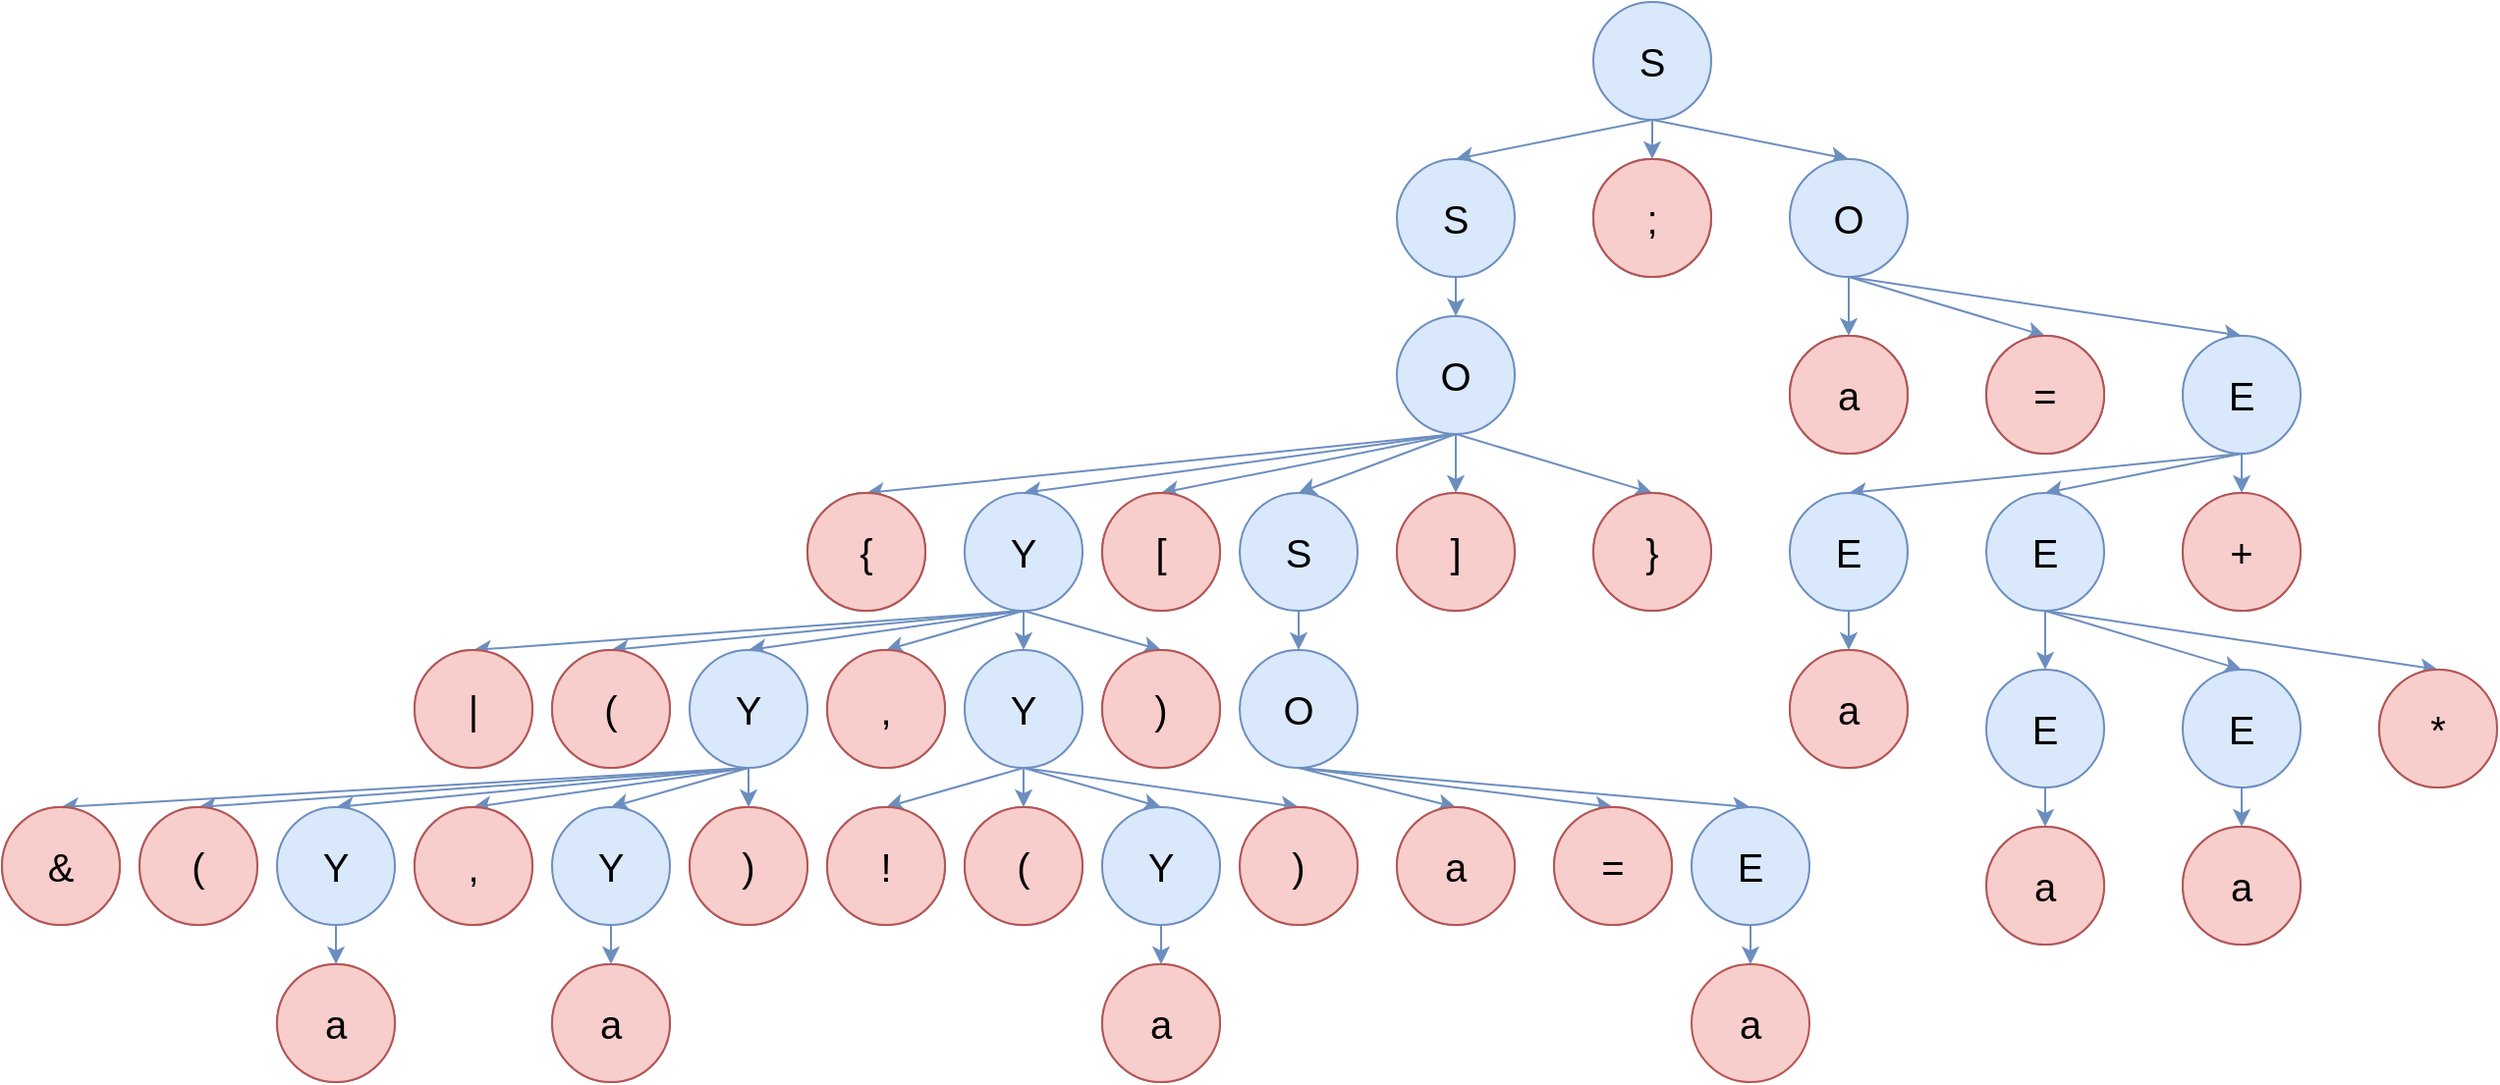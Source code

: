 <mxfile version="14.6.6" type="google"><diagram id="StHqODvnMFcSrdNqTVlQ" name="Page-1"><mxGraphModel dx="2842" dy="900" grid="1" gridSize="10" guides="1" tooltips="1" connect="1" arrows="1" fold="1" page="1" pageScale="1" pageWidth="1169" pageHeight="827" math="0" shadow="0"><root><mxCell id="0"/><mxCell id="1" parent="0"/><mxCell id="F4FoWavv3HBn4hMaq2Xq-37" style="edgeStyle=none;rounded=0;orthogonalLoop=1;jettySize=auto;html=1;exitX=0.5;exitY=1;exitDx=0;exitDy=0;entryX=0.5;entryY=0;entryDx=0;entryDy=0;fillColor=#dae8fc;strokeColor=#6c8ebf;" parent="1" source="F4FoWavv3HBn4hMaq2Xq-1" target="F4FoWavv3HBn4hMaq2Xq-2" edge="1"><mxGeometry relative="1" as="geometry"/></mxCell><mxCell id="F4FoWavv3HBn4hMaq2Xq-38" style="edgeStyle=none;rounded=0;orthogonalLoop=1;jettySize=auto;html=1;exitX=0.5;exitY=1;exitDx=0;exitDy=0;entryX=0.5;entryY=0;entryDx=0;entryDy=0;fillColor=#dae8fc;strokeColor=#6c8ebf;" parent="1" source="F4FoWavv3HBn4hMaq2Xq-1" target="F4FoWavv3HBn4hMaq2Xq-3" edge="1"><mxGeometry relative="1" as="geometry"/></mxCell><mxCell id="F4FoWavv3HBn4hMaq2Xq-39" style="edgeStyle=none;rounded=0;orthogonalLoop=1;jettySize=auto;html=1;exitX=0.5;exitY=1;exitDx=0;exitDy=0;entryX=0.5;entryY=0;entryDx=0;entryDy=0;fillColor=#dae8fc;strokeColor=#6c8ebf;" parent="1" source="F4FoWavv3HBn4hMaq2Xq-1" target="F4FoWavv3HBn4hMaq2Xq-4" edge="1"><mxGeometry relative="1" as="geometry"/></mxCell><mxCell id="F4FoWavv3HBn4hMaq2Xq-1" value="&lt;font style=&quot;font-size: 20px&quot;&gt;S&lt;/font&gt;" style="ellipse;whiteSpace=wrap;html=1;aspect=fixed;fillColor=#dae8fc;strokeColor=#6c8ebf;" parent="1" vertex="1"><mxGeometry x="540" y="370" width="60" height="60" as="geometry"/></mxCell><mxCell id="gOfXsoHcKtNu2dgSrAiv-28" style="edgeStyle=none;rounded=0;orthogonalLoop=1;jettySize=auto;html=1;exitX=0.5;exitY=1;exitDx=0;exitDy=0;entryX=0.5;entryY=0;entryDx=0;entryDy=0;fillColor=#dae8fc;strokeColor=#6c8ebf;" edge="1" parent="1" source="F4FoWavv3HBn4hMaq2Xq-2" target="gOfXsoHcKtNu2dgSrAiv-27"><mxGeometry relative="1" as="geometry"/></mxCell><mxCell id="F4FoWavv3HBn4hMaq2Xq-2" value="&lt;font style=&quot;font-size: 20px&quot;&gt;S&lt;/font&gt;" style="ellipse;whiteSpace=wrap;html=1;aspect=fixed;fillColor=#dae8fc;strokeColor=#6c8ebf;" parent="1" vertex="1"><mxGeometry x="440" y="450" width="60" height="60" as="geometry"/></mxCell><mxCell id="F4FoWavv3HBn4hMaq2Xq-3" value="&lt;font style=&quot;font-size: 20px&quot;&gt;;&lt;/font&gt;" style="ellipse;whiteSpace=wrap;html=1;aspect=fixed;fillColor=#dae8fc;strokeColor=#6c8ebf;" parent="1" vertex="1"><mxGeometry x="540" y="450" width="60" height="60" as="geometry"/></mxCell><mxCell id="F4FoWavv3HBn4hMaq2Xq-44" style="edgeStyle=none;rounded=0;orthogonalLoop=1;jettySize=auto;html=1;exitX=0.5;exitY=1;exitDx=0;exitDy=0;entryX=0.5;entryY=0;entryDx=0;entryDy=0;fillColor=#dae8fc;strokeColor=#6c8ebf;" parent="1" source="F4FoWavv3HBn4hMaq2Xq-4" target="F4FoWavv3HBn4hMaq2Xq-8" edge="1"><mxGeometry relative="1" as="geometry"/></mxCell><mxCell id="F4FoWavv3HBn4hMaq2Xq-45" style="edgeStyle=none;rounded=0;orthogonalLoop=1;jettySize=auto;html=1;exitX=0.5;exitY=1;exitDx=0;exitDy=0;entryX=0.5;entryY=0;entryDx=0;entryDy=0;fillColor=#dae8fc;strokeColor=#6c8ebf;" parent="1" source="F4FoWavv3HBn4hMaq2Xq-4" target="F4FoWavv3HBn4hMaq2Xq-9" edge="1"><mxGeometry relative="1" as="geometry"/></mxCell><mxCell id="F4FoWavv3HBn4hMaq2Xq-46" style="edgeStyle=none;rounded=0;orthogonalLoop=1;jettySize=auto;html=1;exitX=0.5;exitY=1;exitDx=0;exitDy=0;entryX=0.5;entryY=0;entryDx=0;entryDy=0;fillColor=#dae8fc;strokeColor=#6c8ebf;" parent="1" source="F4FoWavv3HBn4hMaq2Xq-4" target="F4FoWavv3HBn4hMaq2Xq-10" edge="1"><mxGeometry relative="1" as="geometry"/></mxCell><mxCell id="F4FoWavv3HBn4hMaq2Xq-4" value="&lt;span style=&quot;font-size: 20px&quot;&gt;O&lt;/span&gt;" style="ellipse;whiteSpace=wrap;html=1;aspect=fixed;fillColor=#dae8fc;strokeColor=#6c8ebf;" parent="1" vertex="1"><mxGeometry x="640" y="450" width="60" height="60" as="geometry"/></mxCell><mxCell id="F4FoWavv3HBn4hMaq2Xq-8" value="&lt;font style=&quot;font-size: 20px&quot;&gt;a&lt;/font&gt;" style="ellipse;whiteSpace=wrap;html=1;aspect=fixed;fillColor=#dae8fc;strokeColor=#6c8ebf;" parent="1" vertex="1"><mxGeometry x="640" y="540" width="60" height="60" as="geometry"/></mxCell><mxCell id="F4FoWavv3HBn4hMaq2Xq-9" value="&lt;font style=&quot;font-size: 20px&quot;&gt;=&lt;/font&gt;" style="ellipse;whiteSpace=wrap;html=1;aspect=fixed;fillColor=#dae8fc;strokeColor=#6c8ebf;" parent="1" vertex="1"><mxGeometry x="740" y="540" width="60" height="60" as="geometry"/></mxCell><mxCell id="gOfXsoHcKtNu2dgSrAiv-20" style="rounded=0;orthogonalLoop=1;jettySize=auto;html=1;exitX=0.5;exitY=1;exitDx=0;exitDy=0;entryX=0.5;entryY=0;entryDx=0;entryDy=0;fillColor=#dae8fc;strokeColor=#6c8ebf;" edge="1" parent="1" source="F4FoWavv3HBn4hMaq2Xq-10" target="gOfXsoHcKtNu2dgSrAiv-9"><mxGeometry relative="1" as="geometry"/></mxCell><mxCell id="gOfXsoHcKtNu2dgSrAiv-21" style="edgeStyle=none;rounded=0;orthogonalLoop=1;jettySize=auto;html=1;exitX=0.5;exitY=1;exitDx=0;exitDy=0;entryX=0.5;entryY=0;entryDx=0;entryDy=0;fillColor=#dae8fc;strokeColor=#6c8ebf;" edge="1" parent="1" source="F4FoWavv3HBn4hMaq2Xq-10" target="gOfXsoHcKtNu2dgSrAiv-10"><mxGeometry relative="1" as="geometry"/></mxCell><mxCell id="gOfXsoHcKtNu2dgSrAiv-22" style="edgeStyle=none;rounded=0;orthogonalLoop=1;jettySize=auto;html=1;exitX=0.5;exitY=1;exitDx=0;exitDy=0;entryX=0.5;entryY=0;entryDx=0;entryDy=0;fillColor=#dae8fc;strokeColor=#6c8ebf;" edge="1" parent="1" source="F4FoWavv3HBn4hMaq2Xq-10" target="gOfXsoHcKtNu2dgSrAiv-11"><mxGeometry relative="1" as="geometry"/></mxCell><mxCell id="F4FoWavv3HBn4hMaq2Xq-10" value="&lt;span style=&quot;font-size: 20px&quot;&gt;E&lt;/span&gt;" style="ellipse;whiteSpace=wrap;html=1;aspect=fixed;fillColor=#dae8fc;strokeColor=#6c8ebf;" parent="1" vertex="1"><mxGeometry x="840" y="540" width="60" height="60" as="geometry"/></mxCell><mxCell id="gOfXsoHcKtNu2dgSrAiv-19" style="edgeStyle=orthogonalEdgeStyle;rounded=0;orthogonalLoop=1;jettySize=auto;html=1;exitX=0.5;exitY=1;exitDx=0;exitDy=0;entryX=0.5;entryY=0;entryDx=0;entryDy=0;fillColor=#dae8fc;strokeColor=#6c8ebf;" edge="1" parent="1" source="gOfXsoHcKtNu2dgSrAiv-9" target="gOfXsoHcKtNu2dgSrAiv-17"><mxGeometry relative="1" as="geometry"/></mxCell><mxCell id="gOfXsoHcKtNu2dgSrAiv-9" value="&lt;font style=&quot;font-size: 20px&quot;&gt;E&lt;/font&gt;" style="ellipse;whiteSpace=wrap;html=1;aspect=fixed;fillColor=#dae8fc;strokeColor=#6c8ebf;" vertex="1" parent="1"><mxGeometry x="640" y="620" width="60" height="60" as="geometry"/></mxCell><mxCell id="gOfXsoHcKtNu2dgSrAiv-18" style="edgeStyle=orthogonalEdgeStyle;rounded=0;orthogonalLoop=1;jettySize=auto;html=1;exitX=0.5;exitY=1;exitDx=0;exitDy=0;entryX=0.5;entryY=0;entryDx=0;entryDy=0;fillColor=#dae8fc;strokeColor=#6c8ebf;" edge="1" parent="1" source="gOfXsoHcKtNu2dgSrAiv-10" target="gOfXsoHcKtNu2dgSrAiv-12"><mxGeometry relative="1" as="geometry"/></mxCell><mxCell id="gOfXsoHcKtNu2dgSrAiv-23" style="edgeStyle=none;rounded=0;orthogonalLoop=1;jettySize=auto;html=1;exitX=0.5;exitY=1;exitDx=0;exitDy=0;entryX=0.5;entryY=0;entryDx=0;entryDy=0;fillColor=#dae8fc;strokeColor=#6c8ebf;" edge="1" parent="1" source="gOfXsoHcKtNu2dgSrAiv-10" target="gOfXsoHcKtNu2dgSrAiv-13"><mxGeometry relative="1" as="geometry"/></mxCell><mxCell id="gOfXsoHcKtNu2dgSrAiv-24" style="edgeStyle=none;rounded=0;orthogonalLoop=1;jettySize=auto;html=1;exitX=0.5;exitY=1;exitDx=0;exitDy=0;entryX=0.5;entryY=0;entryDx=0;entryDy=0;fillColor=#dae8fc;strokeColor=#6c8ebf;" edge="1" parent="1" source="gOfXsoHcKtNu2dgSrAiv-10" target="gOfXsoHcKtNu2dgSrAiv-14"><mxGeometry relative="1" as="geometry"/></mxCell><mxCell id="gOfXsoHcKtNu2dgSrAiv-10" value="&lt;font style=&quot;font-size: 20px&quot;&gt;E&lt;/font&gt;" style="ellipse;whiteSpace=wrap;html=1;aspect=fixed;fillColor=#dae8fc;strokeColor=#6c8ebf;" vertex="1" parent="1"><mxGeometry x="740" y="620" width="60" height="60" as="geometry"/></mxCell><mxCell id="gOfXsoHcKtNu2dgSrAiv-11" value="&lt;span style=&quot;font-size: 20px&quot;&gt;+&lt;/span&gt;" style="ellipse;whiteSpace=wrap;html=1;aspect=fixed;fillColor=#dae8fc;strokeColor=#6c8ebf;" vertex="1" parent="1"><mxGeometry x="840" y="620" width="60" height="60" as="geometry"/></mxCell><mxCell id="gOfXsoHcKtNu2dgSrAiv-25" style="edgeStyle=none;rounded=0;orthogonalLoop=1;jettySize=auto;html=1;exitX=0.5;exitY=1;exitDx=0;exitDy=0;entryX=0.5;entryY=0;entryDx=0;entryDy=0;fillColor=#dae8fc;strokeColor=#6c8ebf;" edge="1" parent="1" source="gOfXsoHcKtNu2dgSrAiv-12" target="gOfXsoHcKtNu2dgSrAiv-16"><mxGeometry relative="1" as="geometry"/></mxCell><mxCell id="gOfXsoHcKtNu2dgSrAiv-12" value="&lt;font style=&quot;font-size: 20px&quot;&gt;E&lt;/font&gt;" style="ellipse;whiteSpace=wrap;html=1;aspect=fixed;fillColor=#dae8fc;strokeColor=#6c8ebf;" vertex="1" parent="1"><mxGeometry x="740" y="710" width="60" height="60" as="geometry"/></mxCell><mxCell id="gOfXsoHcKtNu2dgSrAiv-26" style="edgeStyle=none;rounded=0;orthogonalLoop=1;jettySize=auto;html=1;exitX=0.5;exitY=1;exitDx=0;exitDy=0;entryX=0.5;entryY=0;entryDx=0;entryDy=0;fillColor=#dae8fc;strokeColor=#6c8ebf;" edge="1" parent="1" source="gOfXsoHcKtNu2dgSrAiv-13" target="gOfXsoHcKtNu2dgSrAiv-15"><mxGeometry relative="1" as="geometry"/></mxCell><mxCell id="gOfXsoHcKtNu2dgSrAiv-13" value="&lt;font style=&quot;font-size: 20px&quot;&gt;E&lt;/font&gt;" style="ellipse;whiteSpace=wrap;html=1;aspect=fixed;fillColor=#dae8fc;strokeColor=#6c8ebf;" vertex="1" parent="1"><mxGeometry x="840" y="710" width="60" height="60" as="geometry"/></mxCell><mxCell id="gOfXsoHcKtNu2dgSrAiv-14" value="&lt;span style=&quot;font-size: 20px&quot;&gt;*&lt;/span&gt;" style="ellipse;whiteSpace=wrap;html=1;aspect=fixed;fillColor=#dae8fc;strokeColor=#6c8ebf;" vertex="1" parent="1"><mxGeometry x="940" y="710" width="60" height="60" as="geometry"/></mxCell><mxCell id="gOfXsoHcKtNu2dgSrAiv-15" value="&lt;font style=&quot;font-size: 20px&quot;&gt;a&lt;/font&gt;" style="ellipse;whiteSpace=wrap;html=1;aspect=fixed;fillColor=#dae8fc;strokeColor=#6c8ebf;" vertex="1" parent="1"><mxGeometry x="840" y="790" width="60" height="60" as="geometry"/></mxCell><mxCell id="gOfXsoHcKtNu2dgSrAiv-16" value="&lt;font style=&quot;font-size: 20px&quot;&gt;a&lt;/font&gt;" style="ellipse;whiteSpace=wrap;html=1;aspect=fixed;fillColor=#dae8fc;strokeColor=#6c8ebf;" vertex="1" parent="1"><mxGeometry x="740" y="790" width="60" height="60" as="geometry"/></mxCell><mxCell id="gOfXsoHcKtNu2dgSrAiv-17" value="&lt;font style=&quot;font-size: 20px&quot;&gt;a&lt;/font&gt;" style="ellipse;whiteSpace=wrap;html=1;aspect=fixed;fillColor=#dae8fc;strokeColor=#6c8ebf;" vertex="1" parent="1"><mxGeometry x="640" y="700" width="60" height="60" as="geometry"/></mxCell><mxCell id="gOfXsoHcKtNu2dgSrAiv-35" style="edgeStyle=none;rounded=0;orthogonalLoop=1;jettySize=auto;html=1;exitX=0.5;exitY=1;exitDx=0;exitDy=0;entryX=0.5;entryY=0;entryDx=0;entryDy=0;fillColor=#dae8fc;strokeColor=#6c8ebf;" edge="1" parent="1" source="gOfXsoHcKtNu2dgSrAiv-27" target="gOfXsoHcKtNu2dgSrAiv-32"><mxGeometry relative="1" as="geometry"/></mxCell><mxCell id="gOfXsoHcKtNu2dgSrAiv-36" style="edgeStyle=none;rounded=0;orthogonalLoop=1;jettySize=auto;html=1;exitX=0.5;exitY=1;exitDx=0;exitDy=0;entryX=0.5;entryY=0;entryDx=0;entryDy=0;fillColor=#dae8fc;strokeColor=#6c8ebf;" edge="1" parent="1" source="gOfXsoHcKtNu2dgSrAiv-27" target="gOfXsoHcKtNu2dgSrAiv-33"><mxGeometry relative="1" as="geometry"/></mxCell><mxCell id="gOfXsoHcKtNu2dgSrAiv-37" style="edgeStyle=none;rounded=0;orthogonalLoop=1;jettySize=auto;html=1;exitX=0.5;exitY=1;exitDx=0;exitDy=0;entryX=0.5;entryY=0;entryDx=0;entryDy=0;fillColor=#dae8fc;strokeColor=#6c8ebf;" edge="1" parent="1" source="gOfXsoHcKtNu2dgSrAiv-27" target="gOfXsoHcKtNu2dgSrAiv-34"><mxGeometry relative="1" as="geometry"/></mxCell><mxCell id="gOfXsoHcKtNu2dgSrAiv-38" style="edgeStyle=none;rounded=0;orthogonalLoop=1;jettySize=auto;html=1;exitX=0.5;exitY=1;exitDx=0;exitDy=0;entryX=0.5;entryY=0;entryDx=0;entryDy=0;fillColor=#dae8fc;strokeColor=#6c8ebf;" edge="1" parent="1" source="gOfXsoHcKtNu2dgSrAiv-27" target="gOfXsoHcKtNu2dgSrAiv-29"><mxGeometry relative="1" as="geometry"/></mxCell><mxCell id="gOfXsoHcKtNu2dgSrAiv-39" style="edgeStyle=none;rounded=0;orthogonalLoop=1;jettySize=auto;html=1;exitX=0.5;exitY=1;exitDx=0;exitDy=0;entryX=0.5;entryY=0;entryDx=0;entryDy=0;fillColor=#dae8fc;strokeColor=#6c8ebf;" edge="1" parent="1" source="gOfXsoHcKtNu2dgSrAiv-27" target="gOfXsoHcKtNu2dgSrAiv-30"><mxGeometry relative="1" as="geometry"/></mxCell><mxCell id="gOfXsoHcKtNu2dgSrAiv-40" style="edgeStyle=none;rounded=0;orthogonalLoop=1;jettySize=auto;html=1;exitX=0.5;exitY=1;exitDx=0;exitDy=0;entryX=0.5;entryY=0;entryDx=0;entryDy=0;fillColor=#dae8fc;strokeColor=#6c8ebf;" edge="1" parent="1" source="gOfXsoHcKtNu2dgSrAiv-27" target="gOfXsoHcKtNu2dgSrAiv-31"><mxGeometry relative="1" as="geometry"/></mxCell><mxCell id="gOfXsoHcKtNu2dgSrAiv-27" value="&lt;span style=&quot;font-size: 20px&quot;&gt;O&lt;/span&gt;" style="ellipse;whiteSpace=wrap;html=1;aspect=fixed;fillColor=#dae8fc;strokeColor=#6c8ebf;" vertex="1" parent="1"><mxGeometry x="440" y="530" width="60" height="60" as="geometry"/></mxCell><mxCell id="gOfXsoHcKtNu2dgSrAiv-42" style="edgeStyle=none;rounded=0;orthogonalLoop=1;jettySize=auto;html=1;exitX=0.5;exitY=1;exitDx=0;exitDy=0;entryX=0.5;entryY=0;entryDx=0;entryDy=0;fillColor=#dae8fc;strokeColor=#6c8ebf;" edge="1" parent="1" source="gOfXsoHcKtNu2dgSrAiv-29" target="gOfXsoHcKtNu2dgSrAiv-41"><mxGeometry relative="1" as="geometry"/></mxCell><mxCell id="gOfXsoHcKtNu2dgSrAiv-29" value="&lt;font style=&quot;font-size: 20px&quot;&gt;S&lt;/font&gt;" style="ellipse;whiteSpace=wrap;html=1;aspect=fixed;fillColor=#dae8fc;strokeColor=#6c8ebf;" vertex="1" parent="1"><mxGeometry x="360" y="620" width="60" height="60" as="geometry"/></mxCell><mxCell id="gOfXsoHcKtNu2dgSrAiv-30" value="&lt;font style=&quot;font-size: 20px&quot;&gt;]&lt;/font&gt;" style="ellipse;whiteSpace=wrap;html=1;aspect=fixed;fillColor=#dae8fc;strokeColor=#6c8ebf;" vertex="1" parent="1"><mxGeometry x="440" y="620" width="60" height="60" as="geometry"/></mxCell><mxCell id="gOfXsoHcKtNu2dgSrAiv-31" value="&lt;span style=&quot;font-size: 20px&quot;&gt;}&lt;/span&gt;" style="ellipse;whiteSpace=wrap;html=1;aspect=fixed;fillColor=#dae8fc;strokeColor=#6c8ebf;" vertex="1" parent="1"><mxGeometry x="540" y="620" width="60" height="60" as="geometry"/></mxCell><mxCell id="gOfXsoHcKtNu2dgSrAiv-32" value="&lt;font style=&quot;font-size: 20px&quot;&gt;{&lt;/font&gt;" style="ellipse;whiteSpace=wrap;html=1;aspect=fixed;fillColor=#dae8fc;strokeColor=#6c8ebf;" vertex="1" parent="1"><mxGeometry x="140" y="620" width="60" height="60" as="geometry"/></mxCell><mxCell id="gOfXsoHcKtNu2dgSrAiv-58" style="edgeStyle=none;rounded=0;orthogonalLoop=1;jettySize=auto;html=1;exitX=0.5;exitY=1;exitDx=0;exitDy=0;entryX=0.5;entryY=0;entryDx=0;entryDy=0;fillColor=#dae8fc;strokeColor=#6c8ebf;" edge="1" parent="1" source="gOfXsoHcKtNu2dgSrAiv-33" target="gOfXsoHcKtNu2dgSrAiv-55"><mxGeometry relative="1" as="geometry"/></mxCell><mxCell id="gOfXsoHcKtNu2dgSrAiv-59" style="edgeStyle=none;rounded=0;orthogonalLoop=1;jettySize=auto;html=1;exitX=0.5;exitY=1;exitDx=0;exitDy=0;entryX=0.5;entryY=0;entryDx=0;entryDy=0;fillColor=#dae8fc;strokeColor=#6c8ebf;" edge="1" parent="1" source="gOfXsoHcKtNu2dgSrAiv-33" target="gOfXsoHcKtNu2dgSrAiv-56"><mxGeometry relative="1" as="geometry"/></mxCell><mxCell id="gOfXsoHcKtNu2dgSrAiv-60" style="edgeStyle=none;rounded=0;orthogonalLoop=1;jettySize=auto;html=1;exitX=0.5;exitY=1;exitDx=0;exitDy=0;entryX=0.5;entryY=0;entryDx=0;entryDy=0;fillColor=#dae8fc;strokeColor=#6c8ebf;" edge="1" parent="1" source="gOfXsoHcKtNu2dgSrAiv-33" target="gOfXsoHcKtNu2dgSrAiv-57"><mxGeometry relative="1" as="geometry"/></mxCell><mxCell id="gOfXsoHcKtNu2dgSrAiv-61" style="edgeStyle=none;rounded=0;orthogonalLoop=1;jettySize=auto;html=1;exitX=0.5;exitY=1;exitDx=0;exitDy=0;entryX=0.5;entryY=0;entryDx=0;entryDy=0;fillColor=#dae8fc;strokeColor=#6c8ebf;" edge="1" parent="1" source="gOfXsoHcKtNu2dgSrAiv-33" target="gOfXsoHcKtNu2dgSrAiv-52"><mxGeometry relative="1" as="geometry"/></mxCell><mxCell id="gOfXsoHcKtNu2dgSrAiv-62" style="edgeStyle=none;rounded=0;orthogonalLoop=1;jettySize=auto;html=1;exitX=0.5;exitY=1;exitDx=0;exitDy=0;entryX=0.5;entryY=0;entryDx=0;entryDy=0;fillColor=#dae8fc;strokeColor=#6c8ebf;" edge="1" parent="1" source="gOfXsoHcKtNu2dgSrAiv-33" target="gOfXsoHcKtNu2dgSrAiv-53"><mxGeometry relative="1" as="geometry"/></mxCell><mxCell id="gOfXsoHcKtNu2dgSrAiv-63" style="edgeStyle=none;rounded=0;orthogonalLoop=1;jettySize=auto;html=1;exitX=0.5;exitY=1;exitDx=0;exitDy=0;entryX=0.5;entryY=0;entryDx=0;entryDy=0;fillColor=#dae8fc;strokeColor=#6c8ebf;" edge="1" parent="1" source="gOfXsoHcKtNu2dgSrAiv-33" target="gOfXsoHcKtNu2dgSrAiv-54"><mxGeometry relative="1" as="geometry"/></mxCell><mxCell id="gOfXsoHcKtNu2dgSrAiv-33" value="&lt;font style=&quot;font-size: 20px&quot;&gt;Y&lt;/font&gt;" style="ellipse;whiteSpace=wrap;html=1;aspect=fixed;fillColor=#dae8fc;strokeColor=#6c8ebf;" vertex="1" parent="1"><mxGeometry x="220" y="620" width="60" height="60" as="geometry"/></mxCell><mxCell id="gOfXsoHcKtNu2dgSrAiv-34" value="&lt;span style=&quot;font-size: 20px&quot;&gt;[&lt;/span&gt;" style="ellipse;whiteSpace=wrap;html=1;aspect=fixed;fillColor=#dae8fc;strokeColor=#6c8ebf;" vertex="1" parent="1"><mxGeometry x="290" y="620" width="60" height="60" as="geometry"/></mxCell><mxCell id="gOfXsoHcKtNu2dgSrAiv-46" style="edgeStyle=none;rounded=0;orthogonalLoop=1;jettySize=auto;html=1;exitX=0.5;exitY=1;exitDx=0;exitDy=0;entryX=0.5;entryY=0;entryDx=0;entryDy=0;fillColor=#dae8fc;strokeColor=#6c8ebf;" edge="1" parent="1" source="gOfXsoHcKtNu2dgSrAiv-41" target="gOfXsoHcKtNu2dgSrAiv-43"><mxGeometry relative="1" as="geometry"/></mxCell><mxCell id="gOfXsoHcKtNu2dgSrAiv-47" style="edgeStyle=none;rounded=0;orthogonalLoop=1;jettySize=auto;html=1;exitX=0.5;exitY=1;exitDx=0;exitDy=0;entryX=0.5;entryY=0;entryDx=0;entryDy=0;fillColor=#dae8fc;strokeColor=#6c8ebf;" edge="1" parent="1" source="gOfXsoHcKtNu2dgSrAiv-41" target="gOfXsoHcKtNu2dgSrAiv-44"><mxGeometry relative="1" as="geometry"/></mxCell><mxCell id="gOfXsoHcKtNu2dgSrAiv-48" style="edgeStyle=none;rounded=0;orthogonalLoop=1;jettySize=auto;html=1;exitX=0.5;exitY=1;exitDx=0;exitDy=0;entryX=0.5;entryY=0;entryDx=0;entryDy=0;fillColor=#dae8fc;strokeColor=#6c8ebf;" edge="1" parent="1" source="gOfXsoHcKtNu2dgSrAiv-41" target="gOfXsoHcKtNu2dgSrAiv-45"><mxGeometry relative="1" as="geometry"/></mxCell><mxCell id="gOfXsoHcKtNu2dgSrAiv-41" value="&lt;span style=&quot;font-size: 20px&quot;&gt;O&lt;/span&gt;" style="ellipse;whiteSpace=wrap;html=1;aspect=fixed;fillColor=#dae8fc;strokeColor=#6c8ebf;" vertex="1" parent="1"><mxGeometry x="360" y="700" width="60" height="60" as="geometry"/></mxCell><mxCell id="gOfXsoHcKtNu2dgSrAiv-43" value="&lt;font style=&quot;font-size: 20px&quot;&gt;a&lt;/font&gt;" style="ellipse;whiteSpace=wrap;html=1;aspect=fixed;fillColor=#dae8fc;strokeColor=#6c8ebf;" vertex="1" parent="1"><mxGeometry x="440" y="780" width="60" height="60" as="geometry"/></mxCell><mxCell id="gOfXsoHcKtNu2dgSrAiv-44" value="&lt;font style=&quot;font-size: 20px&quot;&gt;=&lt;/font&gt;" style="ellipse;whiteSpace=wrap;html=1;aspect=fixed;fillColor=#dae8fc;strokeColor=#6c8ebf;" vertex="1" parent="1"><mxGeometry x="520" y="780" width="60" height="60" as="geometry"/></mxCell><mxCell id="gOfXsoHcKtNu2dgSrAiv-50" style="edgeStyle=none;rounded=0;orthogonalLoop=1;jettySize=auto;html=1;exitX=0.5;exitY=1;exitDx=0;exitDy=0;entryX=0.5;entryY=0;entryDx=0;entryDy=0;fillColor=#dae8fc;strokeColor=#6c8ebf;" edge="1" parent="1" source="gOfXsoHcKtNu2dgSrAiv-45" target="gOfXsoHcKtNu2dgSrAiv-49"><mxGeometry relative="1" as="geometry"/></mxCell><mxCell id="gOfXsoHcKtNu2dgSrAiv-45" value="&lt;span style=&quot;font-size: 20px&quot;&gt;E&lt;/span&gt;" style="ellipse;whiteSpace=wrap;html=1;aspect=fixed;fillColor=#dae8fc;strokeColor=#6c8ebf;" vertex="1" parent="1"><mxGeometry x="590" y="780" width="60" height="60" as="geometry"/></mxCell><mxCell id="gOfXsoHcKtNu2dgSrAiv-49" value="&lt;font style=&quot;font-size: 20px&quot;&gt;a&lt;/font&gt;" style="ellipse;whiteSpace=wrap;html=1;aspect=fixed;fillColor=#f8cecc;strokeColor=#b85450;" vertex="1" parent="1"><mxGeometry x="590" y="860" width="60" height="60" as="geometry"/></mxCell><mxCell id="gOfXsoHcKtNu2dgSrAiv-52" value="&lt;font style=&quot;font-size: 20px&quot;&gt;,&lt;/font&gt;" style="ellipse;whiteSpace=wrap;html=1;aspect=fixed;fillColor=#dae8fc;strokeColor=#6c8ebf;" vertex="1" parent="1"><mxGeometry x="150" y="700" width="60" height="60" as="geometry"/></mxCell><mxCell id="gOfXsoHcKtNu2dgSrAiv-68" style="edgeStyle=none;rounded=0;orthogonalLoop=1;jettySize=auto;html=1;exitX=0.5;exitY=1;exitDx=0;exitDy=0;entryX=0.5;entryY=0;entryDx=0;entryDy=0;fillColor=#dae8fc;strokeColor=#6c8ebf;" edge="1" parent="1" source="gOfXsoHcKtNu2dgSrAiv-53" target="gOfXsoHcKtNu2dgSrAiv-64"><mxGeometry relative="1" as="geometry"/></mxCell><mxCell id="gOfXsoHcKtNu2dgSrAiv-69" style="edgeStyle=none;rounded=0;orthogonalLoop=1;jettySize=auto;html=1;exitX=0.5;exitY=1;exitDx=0;exitDy=0;entryX=0.5;entryY=0;entryDx=0;entryDy=0;fillColor=#dae8fc;strokeColor=#6c8ebf;" edge="1" parent="1" source="gOfXsoHcKtNu2dgSrAiv-53" target="gOfXsoHcKtNu2dgSrAiv-67"><mxGeometry relative="1" as="geometry"/></mxCell><mxCell id="gOfXsoHcKtNu2dgSrAiv-70" style="edgeStyle=none;rounded=0;orthogonalLoop=1;jettySize=auto;html=1;exitX=0.5;exitY=1;exitDx=0;exitDy=0;entryX=0.5;entryY=0;entryDx=0;entryDy=0;fillColor=#dae8fc;strokeColor=#6c8ebf;" edge="1" parent="1" source="gOfXsoHcKtNu2dgSrAiv-53" target="gOfXsoHcKtNu2dgSrAiv-66"><mxGeometry relative="1" as="geometry"/></mxCell><mxCell id="gOfXsoHcKtNu2dgSrAiv-71" style="edgeStyle=none;rounded=0;orthogonalLoop=1;jettySize=auto;html=1;exitX=0.5;exitY=1;exitDx=0;exitDy=0;entryX=0.5;entryY=0;entryDx=0;entryDy=0;fillColor=#dae8fc;strokeColor=#6c8ebf;" edge="1" parent="1" source="gOfXsoHcKtNu2dgSrAiv-53" target="gOfXsoHcKtNu2dgSrAiv-65"><mxGeometry relative="1" as="geometry"/></mxCell><mxCell id="gOfXsoHcKtNu2dgSrAiv-53" value="&lt;font style=&quot;font-size: 20px&quot;&gt;Y&lt;/font&gt;" style="ellipse;whiteSpace=wrap;html=1;aspect=fixed;fillColor=#dae8fc;strokeColor=#6c8ebf;" vertex="1" parent="1"><mxGeometry x="220" y="700" width="60" height="60" as="geometry"/></mxCell><mxCell id="gOfXsoHcKtNu2dgSrAiv-54" value="&lt;span style=&quot;font-size: 20px&quot;&gt;)&lt;/span&gt;" style="ellipse;whiteSpace=wrap;html=1;aspect=fixed;fillColor=#dae8fc;strokeColor=#6c8ebf;" vertex="1" parent="1"><mxGeometry x="290" y="700" width="60" height="60" as="geometry"/></mxCell><mxCell id="gOfXsoHcKtNu2dgSrAiv-55" value="&lt;font style=&quot;font-size: 20px&quot;&gt;|&lt;/font&gt;" style="ellipse;whiteSpace=wrap;html=1;aspect=fixed;fillColor=#dae8fc;strokeColor=#6c8ebf;" vertex="1" parent="1"><mxGeometry x="-60" y="700" width="60" height="60" as="geometry"/></mxCell><mxCell id="gOfXsoHcKtNu2dgSrAiv-56" value="&lt;font style=&quot;font-size: 20px&quot;&gt;(&lt;/font&gt;" style="ellipse;whiteSpace=wrap;html=1;aspect=fixed;fillColor=#dae8fc;strokeColor=#6c8ebf;" vertex="1" parent="1"><mxGeometry x="10" y="700" width="60" height="60" as="geometry"/></mxCell><mxCell id="gOfXsoHcKtNu2dgSrAiv-81" style="edgeStyle=none;rounded=0;orthogonalLoop=1;jettySize=auto;html=1;exitX=0.5;exitY=1;exitDx=0;exitDy=0;entryX=0.5;entryY=0;entryDx=0;entryDy=0;fillColor=#dae8fc;strokeColor=#6c8ebf;" edge="1" parent="1" source="gOfXsoHcKtNu2dgSrAiv-57" target="gOfXsoHcKtNu2dgSrAiv-78"><mxGeometry relative="1" as="geometry"/></mxCell><mxCell id="gOfXsoHcKtNu2dgSrAiv-82" style="edgeStyle=none;rounded=0;orthogonalLoop=1;jettySize=auto;html=1;exitX=0.5;exitY=1;exitDx=0;exitDy=0;entryX=0.5;entryY=0;entryDx=0;entryDy=0;fillColor=#dae8fc;strokeColor=#6c8ebf;" edge="1" parent="1" source="gOfXsoHcKtNu2dgSrAiv-57" target="gOfXsoHcKtNu2dgSrAiv-79"><mxGeometry relative="1" as="geometry"/></mxCell><mxCell id="gOfXsoHcKtNu2dgSrAiv-83" style="edgeStyle=none;rounded=0;orthogonalLoop=1;jettySize=auto;html=1;exitX=0.5;exitY=1;exitDx=0;exitDy=0;entryX=0.5;entryY=0;entryDx=0;entryDy=0;fillColor=#dae8fc;strokeColor=#6c8ebf;" edge="1" parent="1" source="gOfXsoHcKtNu2dgSrAiv-57" target="gOfXsoHcKtNu2dgSrAiv-80"><mxGeometry relative="1" as="geometry"/></mxCell><mxCell id="gOfXsoHcKtNu2dgSrAiv-84" style="edgeStyle=none;rounded=0;orthogonalLoop=1;jettySize=auto;html=1;exitX=0.5;exitY=1;exitDx=0;exitDy=0;entryX=0.5;entryY=0;entryDx=0;entryDy=0;fillColor=#dae8fc;strokeColor=#6c8ebf;" edge="1" parent="1" source="gOfXsoHcKtNu2dgSrAiv-57" target="gOfXsoHcKtNu2dgSrAiv-75"><mxGeometry relative="1" as="geometry"/></mxCell><mxCell id="gOfXsoHcKtNu2dgSrAiv-85" style="edgeStyle=none;rounded=0;orthogonalLoop=1;jettySize=auto;html=1;exitX=0.5;exitY=1;exitDx=0;exitDy=0;entryX=0.5;entryY=0;entryDx=0;entryDy=0;fillColor=#dae8fc;strokeColor=#6c8ebf;" edge="1" parent="1" source="gOfXsoHcKtNu2dgSrAiv-57" target="gOfXsoHcKtNu2dgSrAiv-76"><mxGeometry relative="1" as="geometry"/></mxCell><mxCell id="gOfXsoHcKtNu2dgSrAiv-86" style="edgeStyle=none;rounded=0;orthogonalLoop=1;jettySize=auto;html=1;exitX=0.5;exitY=1;exitDx=0;exitDy=0;entryX=0.5;entryY=0;entryDx=0;entryDy=0;fillColor=#dae8fc;strokeColor=#6c8ebf;" edge="1" parent="1" source="gOfXsoHcKtNu2dgSrAiv-57" target="gOfXsoHcKtNu2dgSrAiv-77"><mxGeometry relative="1" as="geometry"/></mxCell><mxCell id="gOfXsoHcKtNu2dgSrAiv-57" value="&lt;span style=&quot;font-size: 20px&quot;&gt;Y&lt;/span&gt;" style="ellipse;whiteSpace=wrap;html=1;aspect=fixed;fillColor=#dae8fc;strokeColor=#6c8ebf;" vertex="1" parent="1"><mxGeometry x="80" y="700" width="60" height="60" as="geometry"/></mxCell><mxCell id="gOfXsoHcKtNu2dgSrAiv-64" value="&lt;font style=&quot;font-size: 20px&quot;&gt;)&lt;/font&gt;" style="ellipse;whiteSpace=wrap;html=1;aspect=fixed;fillColor=#dae8fc;strokeColor=#6c8ebf;" vertex="1" parent="1"><mxGeometry x="360" y="780" width="60" height="60" as="geometry"/></mxCell><mxCell id="gOfXsoHcKtNu2dgSrAiv-65" value="&lt;font style=&quot;font-size: 20px&quot;&gt;!&lt;/font&gt;" style="ellipse;whiteSpace=wrap;html=1;aspect=fixed;fillColor=#dae8fc;strokeColor=#6c8ebf;" vertex="1" parent="1"><mxGeometry x="150" y="780" width="60" height="60" as="geometry"/></mxCell><mxCell id="gOfXsoHcKtNu2dgSrAiv-66" value="&lt;font style=&quot;font-size: 20px&quot;&gt;(&lt;/font&gt;" style="ellipse;whiteSpace=wrap;html=1;aspect=fixed;fillColor=#dae8fc;strokeColor=#6c8ebf;" vertex="1" parent="1"><mxGeometry x="220" y="780" width="60" height="60" as="geometry"/></mxCell><mxCell id="gOfXsoHcKtNu2dgSrAiv-73" style="edgeStyle=none;rounded=0;orthogonalLoop=1;jettySize=auto;html=1;exitX=0.5;exitY=1;exitDx=0;exitDy=0;entryX=0.5;entryY=0;entryDx=0;entryDy=0;fillColor=#dae8fc;strokeColor=#6c8ebf;" edge="1" parent="1" source="gOfXsoHcKtNu2dgSrAiv-67" target="gOfXsoHcKtNu2dgSrAiv-72"><mxGeometry relative="1" as="geometry"/></mxCell><mxCell id="gOfXsoHcKtNu2dgSrAiv-67" value="&lt;span style=&quot;font-size: 20px&quot;&gt;Y&lt;/span&gt;" style="ellipse;whiteSpace=wrap;html=1;aspect=fixed;fillColor=#dae8fc;strokeColor=#6c8ebf;" vertex="1" parent="1"><mxGeometry x="290" y="780" width="60" height="60" as="geometry"/></mxCell><mxCell id="gOfXsoHcKtNu2dgSrAiv-72" value="&lt;font style=&quot;font-size: 20px&quot;&gt;a&lt;/font&gt;" style="ellipse;whiteSpace=wrap;html=1;aspect=fixed;fillColor=#dae8fc;strokeColor=#6c8ebf;" vertex="1" parent="1"><mxGeometry x="290" y="860" width="60" height="60" as="geometry"/></mxCell><mxCell id="gOfXsoHcKtNu2dgSrAiv-75" value="&lt;font style=&quot;font-size: 20px&quot;&gt;,&lt;/font&gt;" style="ellipse;whiteSpace=wrap;html=1;aspect=fixed;fillColor=#dae8fc;strokeColor=#6c8ebf;" vertex="1" parent="1"><mxGeometry x="-60" y="780" width="60" height="60" as="geometry"/></mxCell><mxCell id="gOfXsoHcKtNu2dgSrAiv-91" style="edgeStyle=none;rounded=0;orthogonalLoop=1;jettySize=auto;html=1;exitX=0.5;exitY=1;exitDx=0;exitDy=0;entryX=0.5;entryY=0;entryDx=0;entryDy=0;fillColor=#dae8fc;strokeColor=#6c8ebf;" edge="1" parent="1" source="gOfXsoHcKtNu2dgSrAiv-76" target="gOfXsoHcKtNu2dgSrAiv-89"><mxGeometry relative="1" as="geometry"/></mxCell><mxCell id="gOfXsoHcKtNu2dgSrAiv-76" value="&lt;font style=&quot;font-size: 20px&quot;&gt;Y&lt;/font&gt;" style="ellipse;whiteSpace=wrap;html=1;aspect=fixed;fillColor=#dae8fc;strokeColor=#6c8ebf;" vertex="1" parent="1"><mxGeometry x="10" y="780" width="60" height="60" as="geometry"/></mxCell><mxCell id="gOfXsoHcKtNu2dgSrAiv-77" value="&lt;span style=&quot;font-size: 20px&quot;&gt;)&lt;/span&gt;" style="ellipse;whiteSpace=wrap;html=1;aspect=fixed;fillColor=#dae8fc;strokeColor=#6c8ebf;" vertex="1" parent="1"><mxGeometry x="80" y="780" width="60" height="60" as="geometry"/></mxCell><mxCell id="gOfXsoHcKtNu2dgSrAiv-78" value="&lt;font style=&quot;font-size: 20px&quot;&gt;&amp;amp;&lt;/font&gt;" style="ellipse;whiteSpace=wrap;html=1;aspect=fixed;fillColor=#dae8fc;strokeColor=#6c8ebf;" vertex="1" parent="1"><mxGeometry x="-270" y="780" width="60" height="60" as="geometry"/></mxCell><mxCell id="gOfXsoHcKtNu2dgSrAiv-79" value="&lt;font style=&quot;font-size: 20px&quot;&gt;(&lt;/font&gt;" style="ellipse;whiteSpace=wrap;html=1;aspect=fixed;fillColor=#dae8fc;strokeColor=#6c8ebf;" vertex="1" parent="1"><mxGeometry x="-200" y="780" width="60" height="60" as="geometry"/></mxCell><mxCell id="gOfXsoHcKtNu2dgSrAiv-90" style="edgeStyle=none;rounded=0;orthogonalLoop=1;jettySize=auto;html=1;exitX=0.5;exitY=1;exitDx=0;exitDy=0;entryX=0.5;entryY=0;entryDx=0;entryDy=0;fillColor=#dae8fc;strokeColor=#6c8ebf;" edge="1" parent="1" source="gOfXsoHcKtNu2dgSrAiv-80" target="gOfXsoHcKtNu2dgSrAiv-88"><mxGeometry relative="1" as="geometry"/></mxCell><mxCell id="gOfXsoHcKtNu2dgSrAiv-80" value="&lt;span style=&quot;font-size: 20px&quot;&gt;Y&lt;/span&gt;" style="ellipse;whiteSpace=wrap;html=1;aspect=fixed;fillColor=#dae8fc;strokeColor=#6c8ebf;" vertex="1" parent="1"><mxGeometry x="-130" y="780" width="60" height="60" as="geometry"/></mxCell><mxCell id="gOfXsoHcKtNu2dgSrAiv-88" value="&lt;font style=&quot;font-size: 20px&quot;&gt;a&lt;/font&gt;" style="ellipse;whiteSpace=wrap;html=1;aspect=fixed;fillColor=#dae8fc;strokeColor=#6c8ebf;" vertex="1" parent="1"><mxGeometry x="-130" y="860" width="60" height="60" as="geometry"/></mxCell><mxCell id="gOfXsoHcKtNu2dgSrAiv-89" value="&lt;font style=&quot;font-size: 20px&quot;&gt;a&lt;/font&gt;" style="ellipse;whiteSpace=wrap;html=1;aspect=fixed;fillColor=#dae8fc;strokeColor=#6c8ebf;" vertex="1" parent="1"><mxGeometry x="10" y="860" width="60" height="60" as="geometry"/></mxCell><mxCell id="gOfXsoHcKtNu2dgSrAiv-92" value="&lt;font style=&quot;font-size: 20px&quot;&gt;{&lt;/font&gt;" style="ellipse;whiteSpace=wrap;html=1;aspect=fixed;fillColor=#dae8fc;strokeColor=#6c8ebf;" vertex="1" parent="1"><mxGeometry x="140" y="620" width="60" height="60" as="geometry"/></mxCell><mxCell id="gOfXsoHcKtNu2dgSrAiv-93" value="&lt;font style=&quot;font-size: 20px&quot;&gt;;&lt;/font&gt;" style="ellipse;whiteSpace=wrap;html=1;aspect=fixed;fillColor=#dae8fc;strokeColor=#6c8ebf;" vertex="1" parent="1"><mxGeometry x="540" y="450" width="60" height="60" as="geometry"/></mxCell><mxCell id="gOfXsoHcKtNu2dgSrAiv-94" value="&lt;font style=&quot;font-size: 20px&quot;&gt;a&lt;/font&gt;" style="ellipse;whiteSpace=wrap;html=1;aspect=fixed;fillColor=#dae8fc;strokeColor=#6c8ebf;" vertex="1" parent="1"><mxGeometry x="640" y="540" width="60" height="60" as="geometry"/></mxCell><mxCell id="gOfXsoHcKtNu2dgSrAiv-95" value="&lt;font style=&quot;font-size: 20px&quot;&gt;=&lt;/font&gt;" style="ellipse;whiteSpace=wrap;html=1;aspect=fixed;fillColor=#dae8fc;strokeColor=#6c8ebf;" vertex="1" parent="1"><mxGeometry x="740" y="540" width="60" height="60" as="geometry"/></mxCell><mxCell id="gOfXsoHcKtNu2dgSrAiv-96" value="&lt;font style=&quot;font-size: 20px&quot;&gt;{&lt;/font&gt;" style="ellipse;whiteSpace=wrap;html=1;aspect=fixed;fillColor=#f8cecc;strokeColor=#b85450;" vertex="1" parent="1"><mxGeometry x="140" y="620" width="60" height="60" as="geometry"/></mxCell><mxCell id="gOfXsoHcKtNu2dgSrAiv-97" value="&lt;font style=&quot;font-size: 20px&quot;&gt;;&lt;/font&gt;" style="ellipse;whiteSpace=wrap;html=1;aspect=fixed;fillColor=#f8cecc;strokeColor=#b85450;" vertex="1" parent="1"><mxGeometry x="540" y="450" width="60" height="60" as="geometry"/></mxCell><mxCell id="gOfXsoHcKtNu2dgSrAiv-98" value="&lt;font style=&quot;font-size: 20px&quot;&gt;a&lt;/font&gt;" style="ellipse;whiteSpace=wrap;html=1;aspect=fixed;fillColor=#f8cecc;strokeColor=#b85450;" vertex="1" parent="1"><mxGeometry x="640" y="540" width="60" height="60" as="geometry"/></mxCell><mxCell id="gOfXsoHcKtNu2dgSrAiv-99" value="&lt;font style=&quot;font-size: 20px&quot;&gt;=&lt;/font&gt;" style="ellipse;whiteSpace=wrap;html=1;aspect=fixed;fillColor=#f8cecc;strokeColor=#b85450;" vertex="1" parent="1"><mxGeometry x="740" y="540" width="60" height="60" as="geometry"/></mxCell><mxCell id="gOfXsoHcKtNu2dgSrAiv-100" value="&lt;font style=&quot;font-size: 20px&quot;&gt;]&lt;/font&gt;" style="ellipse;whiteSpace=wrap;html=1;aspect=fixed;fillColor=#f8cecc;strokeColor=#b85450;" vertex="1" parent="1"><mxGeometry x="440" y="620" width="60" height="60" as="geometry"/></mxCell><mxCell id="gOfXsoHcKtNu2dgSrAiv-101" value="&lt;span style=&quot;font-size: 20px&quot;&gt;[&lt;/span&gt;" style="ellipse;whiteSpace=wrap;html=1;aspect=fixed;fillColor=#f8cecc;strokeColor=#b85450;" vertex="1" parent="1"><mxGeometry x="290" y="620" width="60" height="60" as="geometry"/></mxCell><mxCell id="gOfXsoHcKtNu2dgSrAiv-102" value="&lt;span style=&quot;font-size: 20px&quot;&gt;}&lt;/span&gt;" style="ellipse;whiteSpace=wrap;html=1;aspect=fixed;fillColor=#f8cecc;strokeColor=#b85450;" vertex="1" parent="1"><mxGeometry x="540" y="620" width="60" height="60" as="geometry"/></mxCell><mxCell id="gOfXsoHcKtNu2dgSrAiv-103" value="&lt;span style=&quot;font-size: 20px&quot;&gt;+&lt;/span&gt;" style="ellipse;whiteSpace=wrap;html=1;aspect=fixed;fillColor=#f8cecc;strokeColor=#b85450;" vertex="1" parent="1"><mxGeometry x="840" y="620" width="60" height="60" as="geometry"/></mxCell><mxCell id="gOfXsoHcKtNu2dgSrAiv-104" value="&lt;font style=&quot;font-size: 20px&quot;&gt;|&lt;/font&gt;" style="ellipse;whiteSpace=wrap;html=1;aspect=fixed;fillColor=#f8cecc;strokeColor=#b85450;" vertex="1" parent="1"><mxGeometry x="-60" y="700" width="60" height="60" as="geometry"/></mxCell><mxCell id="gOfXsoHcKtNu2dgSrAiv-105" value="&lt;font style=&quot;font-size: 20px&quot;&gt;(&lt;/font&gt;" style="ellipse;whiteSpace=wrap;html=1;aspect=fixed;fillColor=#f8cecc;strokeColor=#b85450;" vertex="1" parent="1"><mxGeometry x="10" y="700" width="60" height="60" as="geometry"/></mxCell><mxCell id="gOfXsoHcKtNu2dgSrAiv-106" value="&lt;font style=&quot;font-size: 20px&quot;&gt;,&lt;/font&gt;" style="ellipse;whiteSpace=wrap;html=1;aspect=fixed;fillColor=#f8cecc;strokeColor=#b85450;" vertex="1" parent="1"><mxGeometry x="150" y="700" width="60" height="60" as="geometry"/></mxCell><mxCell id="gOfXsoHcKtNu2dgSrAiv-107" value="&lt;span style=&quot;font-size: 20px&quot;&gt;)&lt;/span&gt;" style="ellipse;whiteSpace=wrap;html=1;aspect=fixed;fillColor=#f8cecc;strokeColor=#b85450;" vertex="1" parent="1"><mxGeometry x="290" y="700" width="60" height="60" as="geometry"/></mxCell><mxCell id="gOfXsoHcKtNu2dgSrAiv-108" value="&lt;font style=&quot;font-size: 20px&quot;&gt;a&lt;/font&gt;" style="ellipse;whiteSpace=wrap;html=1;aspect=fixed;fillColor=#f8cecc;strokeColor=#b85450;" vertex="1" parent="1"><mxGeometry x="640" y="700" width="60" height="60" as="geometry"/></mxCell><mxCell id="gOfXsoHcKtNu2dgSrAiv-109" value="&lt;span style=&quot;font-size: 20px&quot;&gt;*&lt;/span&gt;" style="ellipse;whiteSpace=wrap;html=1;aspect=fixed;fillColor=#f8cecc;strokeColor=#b85450;" vertex="1" parent="1"><mxGeometry x="940" y="710" width="60" height="60" as="geometry"/></mxCell><mxCell id="gOfXsoHcKtNu2dgSrAiv-110" value="&lt;font style=&quot;font-size: 20px&quot;&gt;&amp;amp;&lt;/font&gt;" style="ellipse;whiteSpace=wrap;html=1;aspect=fixed;fillColor=#f8cecc;strokeColor=#b85450;" vertex="1" parent="1"><mxGeometry x="-270" y="780" width="60" height="60" as="geometry"/></mxCell><mxCell id="gOfXsoHcKtNu2dgSrAiv-111" value="&lt;font style=&quot;font-size: 20px&quot;&gt;(&lt;/font&gt;" style="ellipse;whiteSpace=wrap;html=1;aspect=fixed;fillColor=#f8cecc;strokeColor=#b85450;" vertex="1" parent="1"><mxGeometry x="-200" y="780" width="60" height="60" as="geometry"/></mxCell><mxCell id="gOfXsoHcKtNu2dgSrAiv-112" value="&lt;font style=&quot;font-size: 20px&quot;&gt;,&lt;/font&gt;" style="ellipse;whiteSpace=wrap;html=1;aspect=fixed;fillColor=#f8cecc;strokeColor=#b85450;" vertex="1" parent="1"><mxGeometry x="-60" y="780" width="60" height="60" as="geometry"/></mxCell><mxCell id="gOfXsoHcKtNu2dgSrAiv-113" value="&lt;span style=&quot;font-size: 20px&quot;&gt;)&lt;/span&gt;" style="ellipse;whiteSpace=wrap;html=1;aspect=fixed;fillColor=#f8cecc;strokeColor=#b85450;" vertex="1" parent="1"><mxGeometry x="80" y="780" width="60" height="60" as="geometry"/></mxCell><mxCell id="gOfXsoHcKtNu2dgSrAiv-114" value="&lt;font style=&quot;font-size: 20px&quot;&gt;!&lt;/font&gt;" style="ellipse;whiteSpace=wrap;html=1;aspect=fixed;fillColor=#f8cecc;strokeColor=#b85450;" vertex="1" parent="1"><mxGeometry x="150" y="780" width="60" height="60" as="geometry"/></mxCell><mxCell id="gOfXsoHcKtNu2dgSrAiv-115" value="&lt;font style=&quot;font-size: 20px&quot;&gt;(&lt;/font&gt;" style="ellipse;whiteSpace=wrap;html=1;aspect=fixed;fillColor=#f8cecc;strokeColor=#b85450;" vertex="1" parent="1"><mxGeometry x="220" y="780" width="60" height="60" as="geometry"/></mxCell><mxCell id="gOfXsoHcKtNu2dgSrAiv-116" value="&lt;font style=&quot;font-size: 20px&quot;&gt;)&lt;/font&gt;" style="ellipse;whiteSpace=wrap;html=1;aspect=fixed;fillColor=#f8cecc;strokeColor=#b85450;" vertex="1" parent="1"><mxGeometry x="360" y="780" width="60" height="60" as="geometry"/></mxCell><mxCell id="gOfXsoHcKtNu2dgSrAiv-117" value="&lt;font style=&quot;font-size: 20px&quot;&gt;=&lt;/font&gt;" style="ellipse;whiteSpace=wrap;html=1;aspect=fixed;fillColor=#f8cecc;strokeColor=#b85450;" vertex="1" parent="1"><mxGeometry x="520" y="780" width="60" height="60" as="geometry"/></mxCell><mxCell id="gOfXsoHcKtNu2dgSrAiv-118" value="&lt;font style=&quot;font-size: 20px&quot;&gt;a&lt;/font&gt;" style="ellipse;whiteSpace=wrap;html=1;aspect=fixed;fillColor=#f8cecc;strokeColor=#b85450;" vertex="1" parent="1"><mxGeometry x="440" y="780" width="60" height="60" as="geometry"/></mxCell><mxCell id="gOfXsoHcKtNu2dgSrAiv-119" value="&lt;font style=&quot;font-size: 20px&quot;&gt;a&lt;/font&gt;" style="ellipse;whiteSpace=wrap;html=1;aspect=fixed;fillColor=#f8cecc;strokeColor=#b85450;" vertex="1" parent="1"><mxGeometry x="740" y="790" width="60" height="60" as="geometry"/></mxCell><mxCell id="gOfXsoHcKtNu2dgSrAiv-120" value="&lt;font style=&quot;font-size: 20px&quot;&gt;a&lt;/font&gt;" style="ellipse;whiteSpace=wrap;html=1;aspect=fixed;fillColor=#f8cecc;strokeColor=#b85450;" vertex="1" parent="1"><mxGeometry x="840" y="790" width="60" height="60" as="geometry"/></mxCell><mxCell id="gOfXsoHcKtNu2dgSrAiv-121" value="&lt;font style=&quot;font-size: 20px&quot;&gt;a&lt;/font&gt;" style="ellipse;whiteSpace=wrap;html=1;aspect=fixed;fillColor=#f8cecc;strokeColor=#b85450;" vertex="1" parent="1"><mxGeometry x="-130" y="860" width="60" height="60" as="geometry"/></mxCell><mxCell id="gOfXsoHcKtNu2dgSrAiv-122" value="&lt;font style=&quot;font-size: 20px&quot;&gt;a&lt;/font&gt;" style="ellipse;whiteSpace=wrap;html=1;aspect=fixed;fillColor=#f8cecc;strokeColor=#b85450;" vertex="1" parent="1"><mxGeometry x="10" y="860" width="60" height="60" as="geometry"/></mxCell><mxCell id="gOfXsoHcKtNu2dgSrAiv-123" value="&lt;font style=&quot;font-size: 20px&quot;&gt;a&lt;/font&gt;" style="ellipse;whiteSpace=wrap;html=1;aspect=fixed;fillColor=#f8cecc;strokeColor=#b85450;" vertex="1" parent="1"><mxGeometry x="290" y="860" width="60" height="60" as="geometry"/></mxCell></root></mxGraphModel></diagram></mxfile>